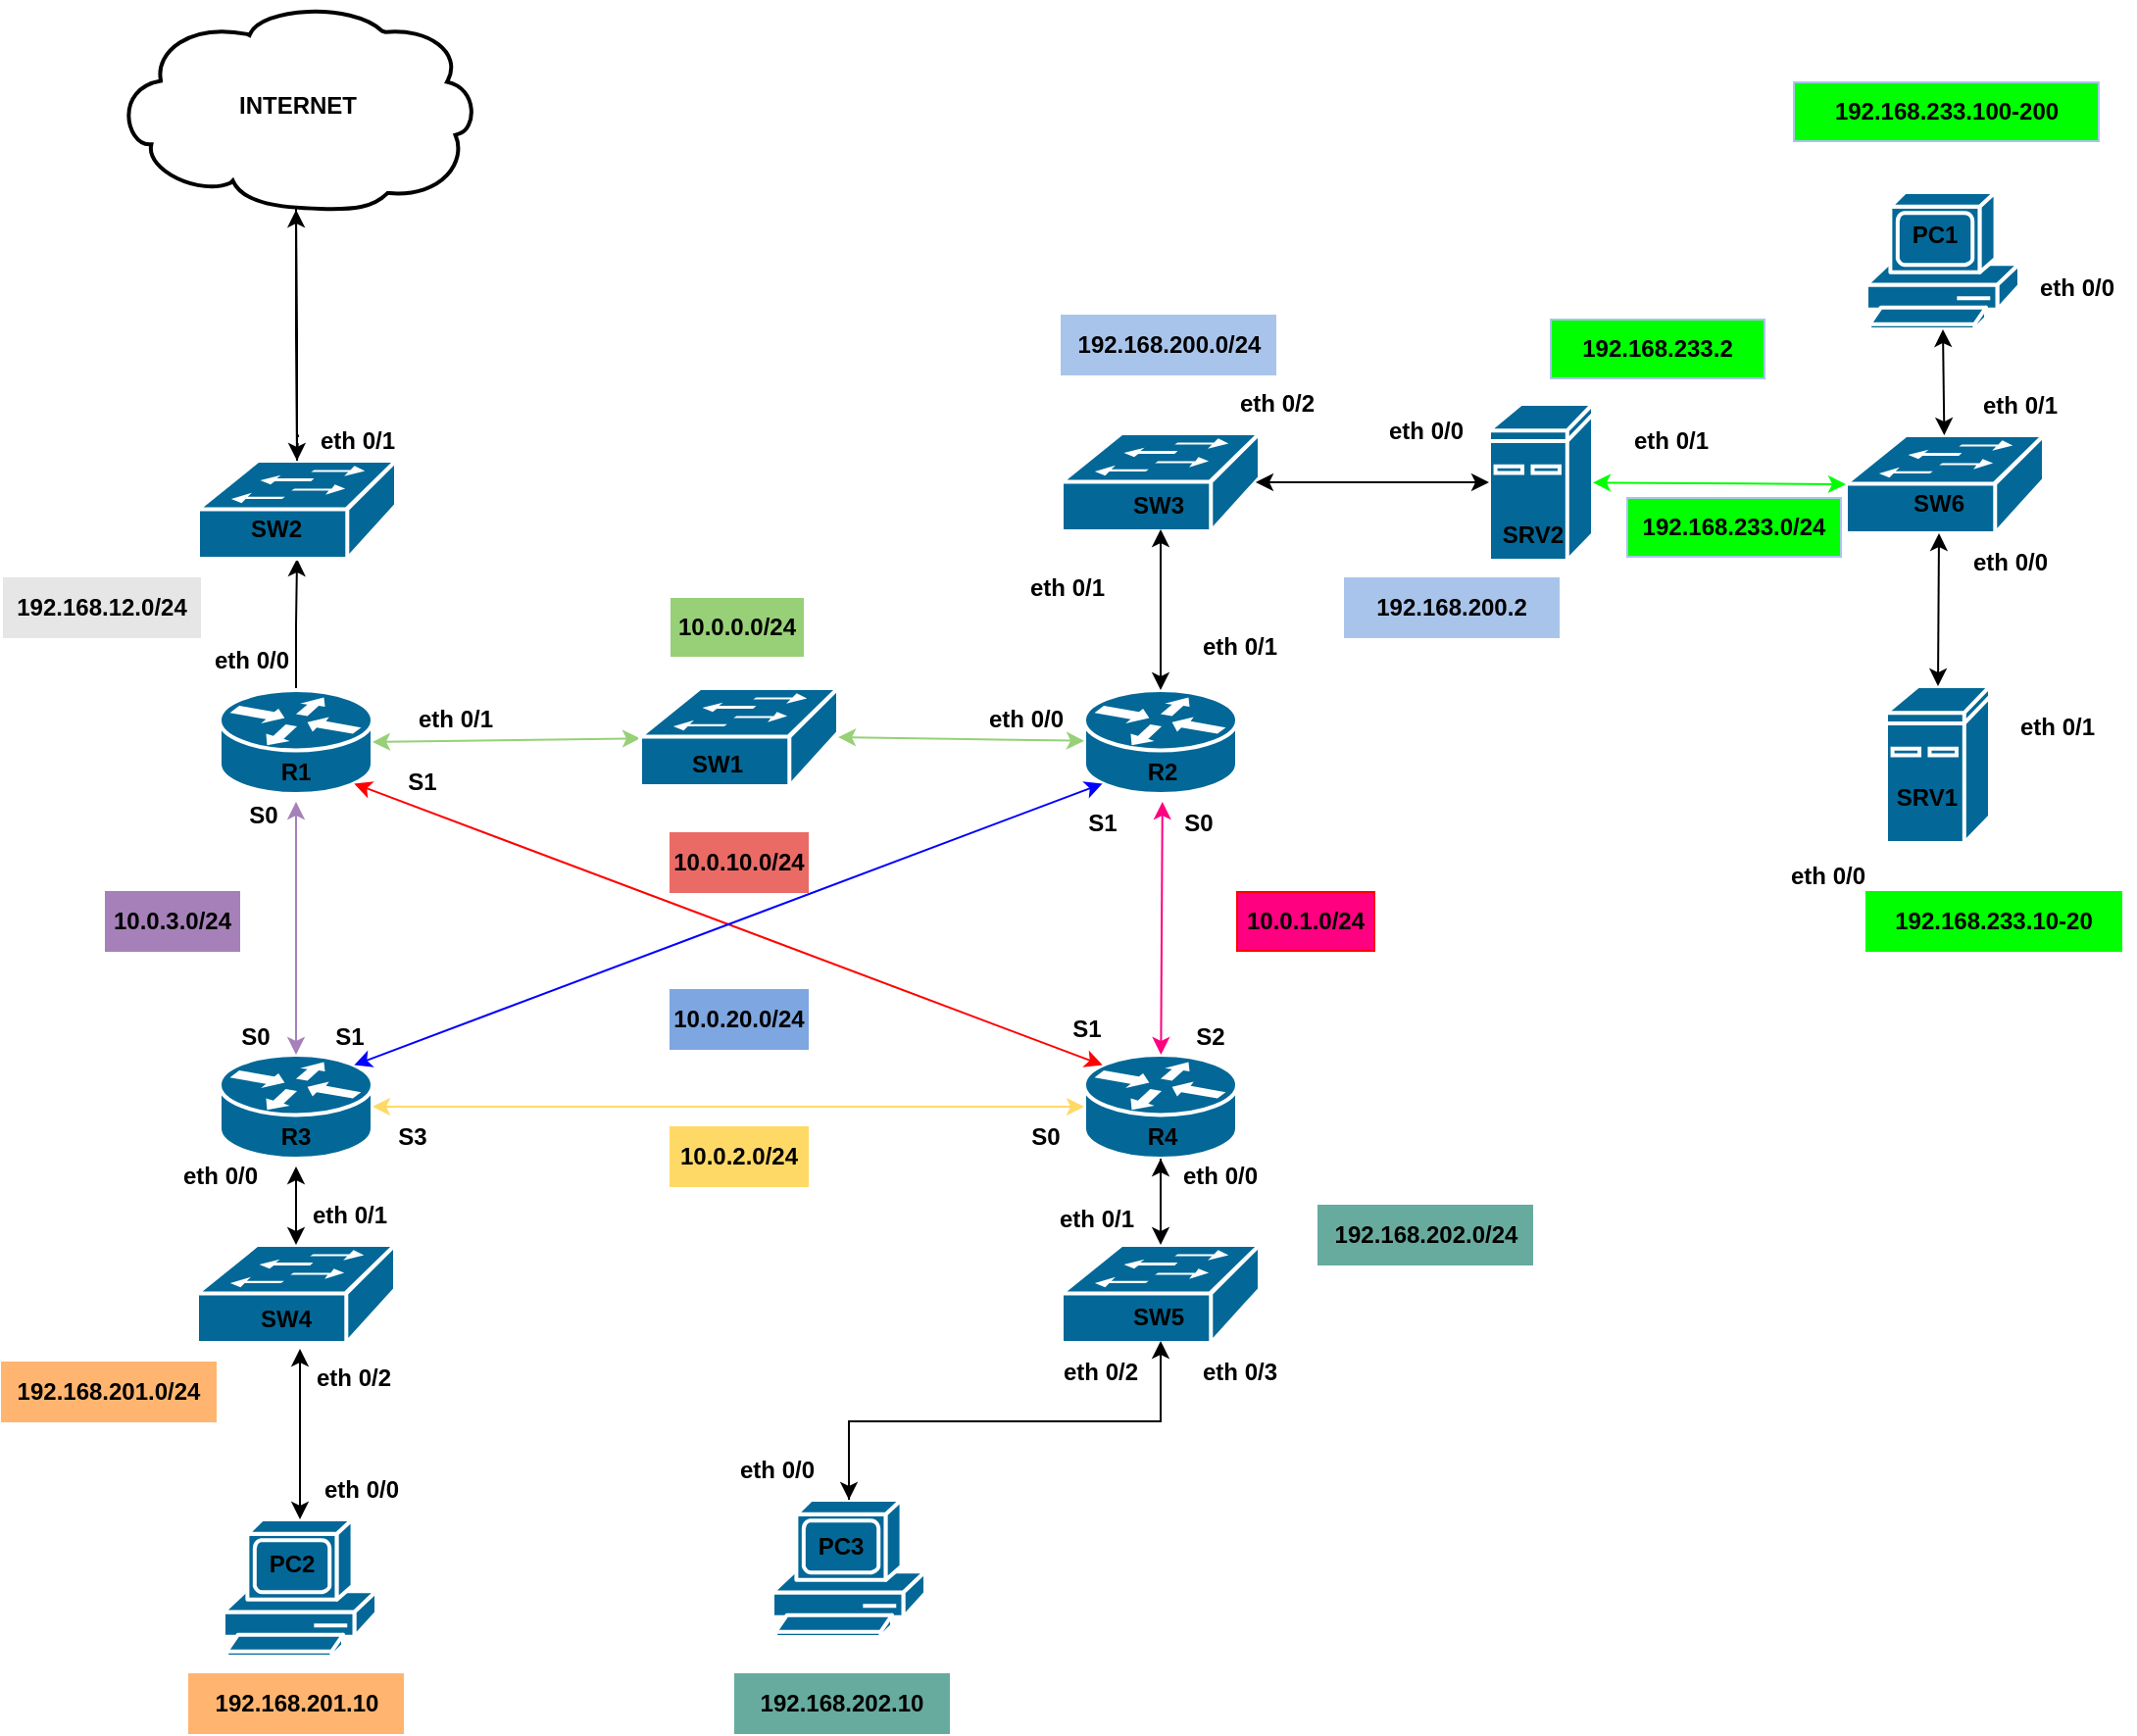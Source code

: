 <mxfile version="24.4.10" type="google">
  <diagram name="Pàgina-1" id="pjRbsnx7vfqyfe1DSXx8">
    <mxGraphModel grid="1" page="1" gridSize="10" guides="1" tooltips="1" connect="1" arrows="1" fold="1" pageScale="1" pageWidth="827" pageHeight="1169" math="0" shadow="0">
      <root>
        <mxCell id="0" />
        <mxCell id="1" parent="0" />
        <mxCell id="-u5mHEZekwDXPRUfv8Dd-3" value="" style="shape=mxgraph.cisco.computers_and_peripherals.pc;sketch=0;html=1;pointerEvents=1;dashed=0;fillColor=#036897;strokeColor=#ffffff;strokeWidth=2;verticalLabelPosition=bottom;verticalAlign=top;align=center;outlineConnect=0;" vertex="1" parent="1">
          <mxGeometry x="442" y="600" width="78" height="70" as="geometry" />
        </mxCell>
        <mxCell id="-u5mHEZekwDXPRUfv8Dd-46" style="edgeStyle=orthogonalEdgeStyle;rounded=0;orthogonalLoop=1;jettySize=auto;html=1;exitX=0.5;exitY=0.99;exitDx=0;exitDy=0;exitPerimeter=0;" edge="1" parent="1" source="-u5mHEZekwDXPRUfv8Dd-5" target="-u5mHEZekwDXPRUfv8Dd-10">
          <mxGeometry relative="1" as="geometry" />
        </mxCell>
        <mxCell id="-u5mHEZekwDXPRUfv8Dd-5" value="" style="shape=mxgraph.cisco.storage.cloud;sketch=0;html=1;pointerEvents=1;dashed=0;fillColor=#FFFFFF;strokeColor=#000000;strokeWidth=2;verticalLabelPosition=bottom;verticalAlign=top;align=center;outlineConnect=0;" vertex="1" parent="1">
          <mxGeometry x="106" y="-164" width="186" height="106" as="geometry" />
        </mxCell>
        <mxCell id="-u5mHEZekwDXPRUfv8Dd-6" value="" style="shape=mxgraph.cisco.routers.router;sketch=0;html=1;pointerEvents=1;dashed=0;fillColor=#036897;strokeColor=#ffffff;strokeWidth=2;verticalLabelPosition=bottom;verticalAlign=top;align=center;outlineConnect=0;" vertex="1" parent="1">
          <mxGeometry x="601" y="373" width="78" height="53" as="geometry" />
        </mxCell>
        <mxCell id="-u5mHEZekwDXPRUfv8Dd-12" style="edgeStyle=orthogonalEdgeStyle;rounded=0;orthogonalLoop=1;jettySize=auto;html=1;exitX=0.5;exitY=0;exitDx=0;exitDy=0;exitPerimeter=0;" edge="1" parent="1" source="-u5mHEZekwDXPRUfv8Dd-7" target="-u5mHEZekwDXPRUfv8Dd-10">
          <mxGeometry relative="1" as="geometry" />
        </mxCell>
        <mxCell id="-u5mHEZekwDXPRUfv8Dd-7" value="" style="shape=mxgraph.cisco.routers.router;sketch=0;html=1;pointerEvents=1;dashed=0;fillColor=#036897;strokeColor=#ffffff;strokeWidth=2;verticalLabelPosition=bottom;verticalAlign=top;align=center;outlineConnect=0;" vertex="1" parent="1">
          <mxGeometry x="160" y="187" width="78" height="53" as="geometry" />
        </mxCell>
        <mxCell id="-u5mHEZekwDXPRUfv8Dd-8" value="" style="shape=mxgraph.cisco.routers.router;sketch=0;html=1;pointerEvents=1;dashed=0;fillColor=#036897;strokeColor=#ffffff;strokeWidth=2;verticalLabelPosition=bottom;verticalAlign=top;align=center;outlineConnect=0;" vertex="1" parent="1">
          <mxGeometry x="160" y="373" width="78" height="53" as="geometry" />
        </mxCell>
        <mxCell id="-u5mHEZekwDXPRUfv8Dd-9" value="" style="shape=mxgraph.cisco.routers.router;sketch=0;html=1;pointerEvents=1;dashed=0;fillColor=#036897;strokeColor=#ffffff;strokeWidth=2;verticalLabelPosition=bottom;verticalAlign=top;align=center;outlineConnect=0;" vertex="1" parent="1">
          <mxGeometry x="601" y="187" width="78" height="53" as="geometry" />
        </mxCell>
        <mxCell id="-u5mHEZekwDXPRUfv8Dd-44" style="edgeStyle=orthogonalEdgeStyle;rounded=0;orthogonalLoop=1;jettySize=auto;html=1;exitX=0.5;exitY=0;exitDx=0;exitDy=0;exitPerimeter=0;" edge="1" parent="1" source="-u5mHEZekwDXPRUfv8Dd-10" target="-u5mHEZekwDXPRUfv8Dd-5">
          <mxGeometry relative="1" as="geometry" />
        </mxCell>
        <mxCell id="-u5mHEZekwDXPRUfv8Dd-10" value="" style="shape=mxgraph.cisco.switches.workgroup_switch;sketch=0;html=1;pointerEvents=1;dashed=0;fillColor=#036897;strokeColor=#ffffff;strokeWidth=2;verticalLabelPosition=bottom;verticalAlign=top;align=center;outlineConnect=0;" vertex="1" parent="1">
          <mxGeometry x="149" y="70" width="101" height="50" as="geometry" />
        </mxCell>
        <mxCell id="-u5mHEZekwDXPRUfv8Dd-19" value="" style="endArrow=classic;startArrow=classic;html=1;rounded=0;exitX=0.88;exitY=0.9;exitDx=0;exitDy=0;exitPerimeter=0;entryX=0.12;entryY=0.1;entryDx=0;entryDy=0;entryPerimeter=0;strokeColor=#FF0000;" edge="1" parent="1" source="-u5mHEZekwDXPRUfv8Dd-7" target="-u5mHEZekwDXPRUfv8Dd-6">
          <mxGeometry width="50" height="50" relative="1" as="geometry">
            <mxPoint x="390" y="-70" as="sourcePoint" />
            <mxPoint x="440" y="-120" as="targetPoint" />
            <Array as="points" />
          </mxGeometry>
        </mxCell>
        <mxCell id="-u5mHEZekwDXPRUfv8Dd-20" value="" style="endArrow=classic;startArrow=classic;html=1;rounded=0;exitX=0.12;exitY=0.9;exitDx=0;exitDy=0;exitPerimeter=0;entryX=0.88;entryY=0.1;entryDx=0;entryDy=0;entryPerimeter=0;strokeColor=#0000FF;fillColor=#0000FF;" edge="1" parent="1" source="-u5mHEZekwDXPRUfv8Dd-9" target="-u5mHEZekwDXPRUfv8Dd-8">
          <mxGeometry width="50" height="50" relative="1" as="geometry">
            <mxPoint x="266" y="245" as="sourcePoint" />
            <mxPoint x="570" y="383" as="targetPoint" />
            <Array as="points" />
          </mxGeometry>
        </mxCell>
        <mxCell id="-u5mHEZekwDXPRUfv8Dd-39" value="&lt;b style=&quot;&quot;&gt;INTERNET&lt;/b&gt;" style="text;html=1;align=center;verticalAlign=middle;whiteSpace=wrap;rounded=0;strokeColor=none;fillColor=none;" vertex="1" parent="1">
          <mxGeometry x="170" y="-126" width="60" height="30" as="geometry" />
        </mxCell>
        <mxCell id="-u5mHEZekwDXPRUfv8Dd-41" value="" style="endArrow=none;dashed=1;html=1;rounded=0;entryX=0.5;entryY=0.99;entryDx=0;entryDy=0;entryPerimeter=0;exitX=0.5;exitY=0;exitDx=0;exitDy=0;exitPerimeter=0;" edge="1" parent="1" source="-u5mHEZekwDXPRUfv8Dd-10">
          <mxGeometry width="50" height="50" relative="1" as="geometry">
            <mxPoint x="200" y="60" as="sourcePoint" />
            <mxPoint x="200" y="56.7" as="targetPoint" />
          </mxGeometry>
        </mxCell>
        <mxCell id="-u5mHEZekwDXPRUfv8Dd-43" value="R1" style="text;html=1;align=center;verticalAlign=middle;whiteSpace=wrap;rounded=0;fontStyle=1" vertex="1" parent="1">
          <mxGeometry x="169" y="214" width="60" height="30" as="geometry" />
        </mxCell>
        <mxCell id="-u5mHEZekwDXPRUfv8Dd-47" value="SW2" style="text;html=1;align=center;verticalAlign=middle;whiteSpace=wrap;rounded=0;fontStyle=1" vertex="1" parent="1">
          <mxGeometry x="159" y="90" width="60" height="30" as="geometry" />
        </mxCell>
        <mxCell id="-u5mHEZekwDXPRUfv8Dd-52" style="edgeStyle=orthogonalEdgeStyle;rounded=0;orthogonalLoop=1;jettySize=auto;html=1;exitX=0.5;exitY=0;exitDx=0;exitDy=0;exitPerimeter=0;" edge="1" parent="1" source="-u5mHEZekwDXPRUfv8Dd-50" target="-u5mHEZekwDXPRUfv8Dd-6">
          <mxGeometry relative="1" as="geometry" />
        </mxCell>
        <mxCell id="-u5mHEZekwDXPRUfv8Dd-55" style="edgeStyle=orthogonalEdgeStyle;rounded=0;orthogonalLoop=1;jettySize=auto;html=1;exitX=0.5;exitY=0.98;exitDx=0;exitDy=0;exitPerimeter=0;" edge="1" parent="1" source="-u5mHEZekwDXPRUfv8Dd-50" target="-u5mHEZekwDXPRUfv8Dd-3">
          <mxGeometry relative="1" as="geometry" />
        </mxCell>
        <mxCell id="-u5mHEZekwDXPRUfv8Dd-50" value="" style="shape=mxgraph.cisco.switches.workgroup_switch;sketch=0;html=1;pointerEvents=1;dashed=0;fillColor=#036897;strokeColor=#ffffff;strokeWidth=2;verticalLabelPosition=bottom;verticalAlign=top;align=center;outlineConnect=0;" vertex="1" parent="1">
          <mxGeometry x="589.5" y="470" width="101" height="50" as="geometry" />
        </mxCell>
        <mxCell id="-u5mHEZekwDXPRUfv8Dd-51" style="edgeStyle=orthogonalEdgeStyle;rounded=0;orthogonalLoop=1;jettySize=auto;html=1;exitX=0.5;exitY=1;exitDx=0;exitDy=0;exitPerimeter=0;entryX=0.5;entryY=0;entryDx=0;entryDy=0;entryPerimeter=0;" edge="1" parent="1" source="-u5mHEZekwDXPRUfv8Dd-6" target="-u5mHEZekwDXPRUfv8Dd-50">
          <mxGeometry relative="1" as="geometry" />
        </mxCell>
        <mxCell id="-u5mHEZekwDXPRUfv8Dd-53" style="edgeStyle=orthogonalEdgeStyle;rounded=0;orthogonalLoop=1;jettySize=auto;html=1;exitX=0.5;exitY=0;exitDx=0;exitDy=0;exitPerimeter=0;entryX=0.5;entryY=0.98;entryDx=0;entryDy=0;entryPerimeter=0;" edge="1" parent="1" source="-u5mHEZekwDXPRUfv8Dd-3" target="-u5mHEZekwDXPRUfv8Dd-50">
          <mxGeometry relative="1" as="geometry" />
        </mxCell>
        <mxCell id="-u5mHEZekwDXPRUfv8Dd-57" value="SW5" style="text;html=1;align=center;verticalAlign=middle;whiteSpace=wrap;rounded=0;fontStyle=1" vertex="1" parent="1">
          <mxGeometry x="609" y="492" width="60" height="30" as="geometry" />
        </mxCell>
        <mxCell id="-u5mHEZekwDXPRUfv8Dd-58" value="R3" style="text;html=1;align=center;verticalAlign=middle;whiteSpace=wrap;rounded=0;fontStyle=1" vertex="1" parent="1">
          <mxGeometry x="169" y="400" width="60" height="30" as="geometry" />
        </mxCell>
        <mxCell id="-u5mHEZekwDXPRUfv8Dd-59" value="R4" style="text;html=1;align=center;verticalAlign=middle;whiteSpace=wrap;rounded=0;fontStyle=1" vertex="1" parent="1">
          <mxGeometry x="611" y="400" width="60" height="30" as="geometry" />
        </mxCell>
        <mxCell id="-u5mHEZekwDXPRUfv8Dd-60" value="R2" style="text;html=1;align=center;verticalAlign=middle;whiteSpace=wrap;rounded=0;fontStyle=1" vertex="1" parent="1">
          <mxGeometry x="611" y="214" width="60" height="30" as="geometry" />
        </mxCell>
        <mxCell id="-u5mHEZekwDXPRUfv8Dd-72" value="&lt;b&gt;eth 0/1&lt;/b&gt;" style="text;html=1;align=center;verticalAlign=middle;resizable=0;points=[];autosize=1;strokeColor=none;fillColor=none;" vertex="1" parent="1">
          <mxGeometry x="200" y="45" width="60" height="30" as="geometry" />
        </mxCell>
        <mxCell id="-u5mHEZekwDXPRUfv8Dd-76" value="&lt;b&gt;eth 0/0&lt;/b&gt;" style="text;html=1;align=center;verticalAlign=middle;resizable=0;points=[];autosize=1;strokeColor=none;fillColor=none;" vertex="1" parent="1">
          <mxGeometry x="541" y="187" width="60" height="30" as="geometry" />
        </mxCell>
        <mxCell id="-u5mHEZekwDXPRUfv8Dd-77" value="&lt;b&gt;eth 0/1&lt;/b&gt;" style="text;html=1;align=center;verticalAlign=middle;resizable=0;points=[];autosize=1;strokeColor=none;fillColor=none;shadow=1;" vertex="1" parent="1">
          <mxGeometry x="250" y="187" width="60" height="30" as="geometry" />
        </mxCell>
        <mxCell id="-u5mHEZekwDXPRUfv8Dd-78" value="&lt;b&gt;eth 0/0&lt;/b&gt;" style="text;html=1;align=center;verticalAlign=middle;resizable=0;points=[];autosize=1;strokeColor=none;fillColor=none;" vertex="1" parent="1">
          <mxGeometry x="640" y="420" width="60" height="30" as="geometry" />
        </mxCell>
        <mxCell id="-u5mHEZekwDXPRUfv8Dd-79" value="&lt;b&gt;S1&lt;/b&gt;" style="text;html=1;align=center;verticalAlign=middle;resizable=0;points=[];autosize=1;strokeColor=none;fillColor=none;" vertex="1" parent="1">
          <mxGeometry x="589.5" y="240" width="40" height="30" as="geometry" />
        </mxCell>
        <mxCell id="-u5mHEZekwDXPRUfv8Dd-80" value="&lt;b&gt;S0&lt;/b&gt;" style="text;html=1;align=center;verticalAlign=middle;resizable=0;points=[];autosize=1;strokeColor=none;fillColor=none;" vertex="1" parent="1">
          <mxGeometry x="639" y="240" width="40" height="30" as="geometry" />
        </mxCell>
        <mxCell id="-u5mHEZekwDXPRUfv8Dd-81" value="&lt;b&gt;S0&lt;/b&gt;" style="text;html=1;align=center;verticalAlign=middle;resizable=0;points=[];autosize=1;strokeColor=none;fillColor=none;" vertex="1" parent="1">
          <mxGeometry x="561" y="400" width="40" height="30" as="geometry" />
        </mxCell>
        <mxCell id="-u5mHEZekwDXPRUfv8Dd-82" value="&lt;b&gt;S1&lt;/b&gt;" style="text;html=1;align=center;verticalAlign=middle;resizable=0;points=[];autosize=1;strokeColor=none;fillColor=none;" vertex="1" parent="1">
          <mxGeometry x="582" y="345" width="40" height="30" as="geometry" />
        </mxCell>
        <mxCell id="-u5mHEZekwDXPRUfv8Dd-83" value="&lt;b&gt;S2&lt;/b&gt;" style="text;html=1;align=center;verticalAlign=middle;resizable=0;points=[];autosize=1;strokeColor=none;fillColor=none;" vertex="1" parent="1">
          <mxGeometry x="644.5" y="349" width="40" height="30" as="geometry" />
        </mxCell>
        <mxCell id="-u5mHEZekwDXPRUfv8Dd-84" value="&lt;b&gt;S3&lt;/b&gt;" style="text;html=1;align=center;verticalAlign=middle;resizable=0;points=[];autosize=1;strokeColor=none;fillColor=none;" vertex="1" parent="1">
          <mxGeometry x="238" y="400" width="40" height="30" as="geometry" />
        </mxCell>
        <mxCell id="-u5mHEZekwDXPRUfv8Dd-85" value="&lt;b&gt;S1&lt;/b&gt;" style="text;html=1;align=center;verticalAlign=middle;resizable=0;points=[];autosize=1;strokeColor=none;fillColor=none;" vertex="1" parent="1">
          <mxGeometry x="206" y="349" width="40" height="30" as="geometry" />
        </mxCell>
        <mxCell id="-u5mHEZekwDXPRUfv8Dd-86" value="&lt;b&gt;S0&lt;/b&gt;" style="text;html=1;align=center;verticalAlign=middle;resizable=0;points=[];autosize=1;strokeColor=none;fillColor=none;rotation=0;" vertex="1" parent="1">
          <mxGeometry x="158" y="349" width="40" height="30" as="geometry" />
        </mxCell>
        <mxCell id="-u5mHEZekwDXPRUfv8Dd-94" value="&lt;div&gt;&lt;b style=&quot;background-color: initial;&quot;&gt;10.0.0.0/24&lt;/b&gt;&lt;br&gt;&lt;/div&gt;" style="text;html=1;align=center;verticalAlign=middle;whiteSpace=wrap;rounded=0;fillColor=#97D077;" vertex="1" parent="1">
          <mxGeometry x="390" y="140" width="68" height="30" as="geometry" />
        </mxCell>
        <mxCell id="-u5mHEZekwDXPRUfv8Dd-95" value="" style="endArrow=classic;startArrow=classic;html=1;rounded=0;exitX=1;exitY=0.5;exitDx=0;exitDy=0;exitPerimeter=0;fillColor=#97D077;strokeColor=#97D077;" edge="1" parent="1" source="PeFfJwqRGvV-D1mvwkwx-1" target="-u5mHEZekwDXPRUfv8Dd-9">
          <mxGeometry width="50" height="50" relative="1" as="geometry">
            <mxPoint x="350" y="220" as="sourcePoint" />
            <mxPoint x="400" y="170" as="targetPoint" />
          </mxGeometry>
        </mxCell>
        <mxCell id="-u5mHEZekwDXPRUfv8Dd-96" value="" style="endArrow=classic;startArrow=classic;html=1;rounded=0;fillColor=#FFD966;strokeColor=#FFD966;exitX=1;exitY=0.5;exitDx=0;exitDy=0;exitPerimeter=0;entryX=0;entryY=0.5;entryDx=0;entryDy=0;entryPerimeter=0;" edge="1" parent="1">
          <mxGeometry width="50" height="50" relative="1" as="geometry">
            <mxPoint x="238.0" y="399.5" as="sourcePoint" />
            <mxPoint x="601" y="399.5" as="targetPoint" />
          </mxGeometry>
        </mxCell>
        <mxCell id="-u5mHEZekwDXPRUfv8Dd-97" value="&lt;div&gt;&lt;b style=&quot;background-color: initial;&quot;&gt;10.0.2.0/24&lt;/b&gt;&lt;br&gt;&lt;/div&gt;" style="text;html=1;align=center;verticalAlign=middle;whiteSpace=wrap;rounded=0;fillColor=#FFD966;strokeColor=#FFD966;" vertex="1" parent="1">
          <mxGeometry x="390" y="410" width="70" height="30" as="geometry" />
        </mxCell>
        <mxCell id="-u5mHEZekwDXPRUfv8Dd-99" value="&lt;div&gt;&lt;b style=&quot;background-color: initial;&quot;&gt;10.0.10.0/24&lt;/b&gt;&lt;br&gt;&lt;/div&gt;" style="text;html=1;align=center;verticalAlign=middle;whiteSpace=wrap;rounded=0;fillColor=#EA6B66;strokeColor=#EA6B66;" vertex="1" parent="1">
          <mxGeometry x="390" y="260" width="70" height="30" as="geometry" />
        </mxCell>
        <mxCell id="-u5mHEZekwDXPRUfv8Dd-100" value="&lt;div&gt;&lt;b style=&quot;background-color: initial;&quot;&gt;10.0.20.0/24&lt;/b&gt;&lt;br&gt;&lt;/div&gt;" style="text;html=1;align=center;verticalAlign=middle;whiteSpace=wrap;rounded=0;fillColor=#7EA6E0;strokeColor=#7EA6E0;" vertex="1" parent="1">
          <mxGeometry x="390" y="340" width="70" height="30" as="geometry" />
        </mxCell>
        <mxCell id="-u5mHEZekwDXPRUfv8Dd-101" value="" style="endArrow=classic;startArrow=classic;html=1;rounded=0;fillColor=#6600CC;strokeColor=#FF0080;" edge="1" parent="1" source="-u5mHEZekwDXPRUfv8Dd-6" target="-u5mHEZekwDXPRUfv8Dd-60">
          <mxGeometry width="50" height="50" relative="1" as="geometry">
            <mxPoint x="650" y="340" as="sourcePoint" />
            <mxPoint x="700" y="290" as="targetPoint" />
          </mxGeometry>
        </mxCell>
        <mxCell id="-u5mHEZekwDXPRUfv8Dd-102" value="&lt;div&gt;&lt;b style=&quot;background-color: initial;&quot;&gt;1&lt;/b&gt;&lt;b style=&quot;background-color: initial;&quot;&gt;0.0.1.0/24&lt;/b&gt;&lt;/div&gt;" style="text;html=1;align=center;verticalAlign=middle;whiteSpace=wrap;rounded=0;fillColor=#FF0080;strokeColor=#FF0000;" vertex="1" parent="1">
          <mxGeometry x="679" y="290" width="70" height="30" as="geometry" />
        </mxCell>
        <mxCell id="-u5mHEZekwDXPRUfv8Dd-103" value="" style="endArrow=classic;startArrow=classic;html=1;rounded=0;entryX=0.5;entryY=1;entryDx=0;entryDy=0;strokeColor=#A680B8;exitX=0.5;exitY=0;exitDx=0;exitDy=0;exitPerimeter=0;" edge="1" parent="1" source="-u5mHEZekwDXPRUfv8Dd-8" target="-u5mHEZekwDXPRUfv8Dd-43">
          <mxGeometry width="50" height="50" relative="1" as="geometry">
            <mxPoint x="200" y="330" as="sourcePoint" />
            <mxPoint x="240" y="280" as="targetPoint" />
          </mxGeometry>
        </mxCell>
        <mxCell id="-u5mHEZekwDXPRUfv8Dd-104" value="&lt;div&gt;&lt;b style=&quot;background-color: initial;&quot;&gt;10.0.3.0/24&lt;/b&gt;&lt;br&gt;&lt;/div&gt;" style="text;html=1;align=center;verticalAlign=middle;whiteSpace=wrap;rounded=0;fillColor=#A680B8;strokeColor=#A680B8;" vertex="1" parent="1">
          <mxGeometry x="102" y="290" width="68" height="30" as="geometry" />
        </mxCell>
        <mxCell id="5EbNGNXifv__k93hllsP-1" value="" style="shape=mxgraph.cisco.switches.workgroup_switch;sketch=0;html=1;pointerEvents=1;dashed=0;fillColor=#036897;strokeColor=#ffffff;strokeWidth=2;verticalLabelPosition=bottom;verticalAlign=top;align=center;outlineConnect=0;" vertex="1" parent="1">
          <mxGeometry x="148.5" y="470" width="101" height="50" as="geometry" />
        </mxCell>
        <mxCell id="5EbNGNXifv__k93hllsP-2" value="SW4" style="text;html=1;align=center;verticalAlign=middle;whiteSpace=wrap;rounded=0;fontStyle=1" vertex="1" parent="1">
          <mxGeometry x="164" y="493" width="60" height="30" as="geometry" />
        </mxCell>
        <mxCell id="5EbNGNXifv__k93hllsP-3" value="" style="endArrow=classic;startArrow=classic;html=1;rounded=0;entryX=0.5;entryY=1;entryDx=0;entryDy=0;exitX=0.5;exitY=0;exitDx=0;exitDy=0;exitPerimeter=0;" edge="1" parent="1" source="5EbNGNXifv__k93hllsP-1" target="-u5mHEZekwDXPRUfv8Dd-58">
          <mxGeometry width="50" height="50" relative="1" as="geometry">
            <mxPoint x="110" y="500" as="sourcePoint" />
            <mxPoint x="160" y="450" as="targetPoint" />
          </mxGeometry>
        </mxCell>
        <mxCell id="5EbNGNXifv__k93hllsP-5" value="" style="shape=mxgraph.cisco.switches.workgroup_switch;sketch=0;html=1;pointerEvents=1;dashed=0;fillColor=#036897;strokeColor=#ffffff;strokeWidth=2;verticalLabelPosition=bottom;verticalAlign=top;align=center;outlineConnect=0;" vertex="1" parent="1">
          <mxGeometry x="589.5" y="56" width="101" height="50" as="geometry" />
        </mxCell>
        <mxCell id="5EbNGNXifv__k93hllsP-6" value="" style="endArrow=classic;startArrow=classic;html=1;rounded=0;entryX=0.5;entryY=0.98;entryDx=0;entryDy=0;entryPerimeter=0;exitX=0.5;exitY=0;exitDx=0;exitDy=0;exitPerimeter=0;" edge="1" parent="1" source="-u5mHEZekwDXPRUfv8Dd-9" target="5EbNGNXifv__k93hllsP-5">
          <mxGeometry width="50" height="50" relative="1" as="geometry">
            <mxPoint x="730" y="160" as="sourcePoint" />
            <mxPoint x="780" y="110" as="targetPoint" />
          </mxGeometry>
        </mxCell>
        <mxCell id="5EbNGNXifv__k93hllsP-7" value="SW3" style="text;html=1;align=center;verticalAlign=middle;whiteSpace=wrap;rounded=0;fontStyle=1" vertex="1" parent="1">
          <mxGeometry x="609" y="78" width="60" height="30" as="geometry" />
        </mxCell>
        <mxCell id="5EbNGNXifv__k93hllsP-11" value="&lt;b&gt;S0&lt;/b&gt;" style="text;html=1;align=center;verticalAlign=middle;resizable=0;points=[];autosize=1;strokeColor=none;fillColor=none;rotation=0;" vertex="1" parent="1">
          <mxGeometry x="162" y="236" width="40" height="30" as="geometry" />
        </mxCell>
        <mxCell id="5EbNGNXifv__k93hllsP-12" value="&lt;b&gt;S1&lt;/b&gt;" style="text;html=1;align=center;verticalAlign=middle;resizable=0;points=[];autosize=1;strokeColor=none;fillColor=none;rotation=0;" vertex="1" parent="1">
          <mxGeometry x="243" y="219" width="40" height="30" as="geometry" />
        </mxCell>
        <mxCell id="m636sDKBJVv4do2-su0r-1" value="&lt;div&gt;&lt;b style=&quot;background-color: initial;&quot;&gt;1&lt;/b&gt;&lt;b style=&quot;background-color: initial;&quot;&gt;92.168.202.0/24&lt;/b&gt;&lt;/div&gt;" style="text;html=1;align=center;verticalAlign=middle;whiteSpace=wrap;rounded=0;fillColor=#67AB9F;strokeColor=#67AB9F;" vertex="1" parent="1">
          <mxGeometry x="720.5" y="450" width="109" height="30" as="geometry" />
        </mxCell>
        <mxCell id="m636sDKBJVv4do2-su0r-2" value="" style="shape=mxgraph.cisco.computers_and_peripherals.pc;sketch=0;html=1;pointerEvents=1;dashed=0;fillColor=#036897;strokeColor=#ffffff;strokeWidth=2;verticalLabelPosition=bottom;verticalAlign=top;align=center;outlineConnect=0;" vertex="1" parent="1">
          <mxGeometry x="1000" y="-67" width="78" height="70" as="geometry" />
        </mxCell>
        <mxCell id="m636sDKBJVv4do2-su0r-4" value="&lt;div&gt;&lt;b style=&quot;background-color: initial;&quot;&gt;1&lt;/b&gt;&lt;b style=&quot;background-color: initial;&quot;&gt;92.168.200&lt;/b&gt;&lt;b style=&quot;background-color: initial;&quot;&gt;.0/24&lt;/b&gt;&lt;/div&gt;" style="text;html=1;align=center;verticalAlign=middle;whiteSpace=wrap;rounded=0;fillColor=#A9C4EB;strokeColor=#A9C4EB;" vertex="1" parent="1">
          <mxGeometry x="589.5" y="-4" width="109" height="30" as="geometry" />
        </mxCell>
        <mxCell id="m636sDKBJVv4do2-su0r-5" value="&lt;div&gt;&lt;b style=&quot;background-color: initial;&quot;&gt;1&lt;/b&gt;&lt;b style=&quot;background-color: initial;&quot;&gt;92.168.201.0/24&lt;/b&gt;&lt;/div&gt;" style="text;html=1;align=center;verticalAlign=middle;whiteSpace=wrap;rounded=0;fillColor=#FFB570;strokeColor=#FFB570;" vertex="1" parent="1">
          <mxGeometry x="49" y="530" width="109" height="30" as="geometry" />
        </mxCell>
        <mxCell id="m636sDKBJVv4do2-su0r-6" value="" style="shape=mxgraph.cisco.computers_and_peripherals.pc;sketch=0;html=1;pointerEvents=1;dashed=0;fillColor=#036897;strokeColor=#ffffff;strokeWidth=2;verticalLabelPosition=bottom;verticalAlign=top;align=center;outlineConnect=0;direction=east;" vertex="1" parent="1">
          <mxGeometry x="162" y="610" width="78" height="70" as="geometry" />
        </mxCell>
        <mxCell id="m636sDKBJVv4do2-su0r-7" value="" style="endArrow=classic;startArrow=classic;html=1;rounded=0;entryX=0.5;entryY=1;entryDx=0;entryDy=0;exitX=0.5;exitY=0;exitDx=0;exitDy=0;exitPerimeter=0;" edge="1" parent="1" source="m636sDKBJVv4do2-su0r-6">
          <mxGeometry width="50" height="50" relative="1" as="geometry">
            <mxPoint x="201" y="570" as="sourcePoint" />
            <mxPoint x="201" y="523" as="targetPoint" />
          </mxGeometry>
        </mxCell>
        <mxCell id="m636sDKBJVv4do2-su0r-8" value="PC2" style="text;html=1;align=center;verticalAlign=middle;whiteSpace=wrap;rounded=0;fontStyle=1" vertex="1" parent="1">
          <mxGeometry x="167" y="618" width="60" height="30" as="geometry" />
        </mxCell>
        <mxCell id="m636sDKBJVv4do2-su0r-9" value="PC3" style="text;html=1;align=center;verticalAlign=middle;whiteSpace=wrap;rounded=0;fontStyle=1" vertex="1" parent="1">
          <mxGeometry x="447" y="609" width="60" height="30" as="geometry" />
        </mxCell>
        <mxCell id="m636sDKBJVv4do2-su0r-10" value="PC1" style="text;html=1;align=center;verticalAlign=middle;whiteSpace=wrap;rounded=0;fontStyle=1" vertex="1" parent="1">
          <mxGeometry x="1004.5" y="-60" width="60" height="30" as="geometry" />
        </mxCell>
        <mxCell id="m636sDKBJVv4do2-su0r-11" value="&lt;b&gt;eth 0/0&lt;/b&gt;" style="text;html=1;align=center;verticalAlign=middle;resizable=0;points=[];autosize=1;strokeColor=none;fillColor=none;" vertex="1" parent="1">
          <mxGeometry x="130" y="420" width="60" height="30" as="geometry" />
        </mxCell>
        <mxCell id="m636sDKBJVv4do2-su0r-12" value="&lt;b&gt;eth 0/1&lt;/b&gt;" style="text;html=1;align=center;verticalAlign=middle;resizable=0;points=[];autosize=1;strokeColor=none;fillColor=none;" vertex="1" parent="1">
          <mxGeometry x="196" y="440" width="60" height="30" as="geometry" />
        </mxCell>
        <mxCell id="m636sDKBJVv4do2-su0r-13" value="&lt;b&gt;eth 0/1&lt;/b&gt;" style="text;html=1;align=center;verticalAlign=middle;resizable=0;points=[];autosize=1;strokeColor=none;fillColor=none;" vertex="1" parent="1">
          <mxGeometry x="577" y="442" width="60" height="30" as="geometry" />
        </mxCell>
        <mxCell id="m636sDKBJVv4do2-su0r-14" value="&lt;b&gt;eth 0/0&lt;/b&gt;" style="text;html=1;align=center;verticalAlign=middle;resizable=0;points=[];autosize=1;strokeColor=none;fillColor=none;" vertex="1" parent="1">
          <mxGeometry x="146" y="157" width="60" height="30" as="geometry" />
        </mxCell>
        <mxCell id="m636sDKBJVv4do2-su0r-15" value="&lt;b&gt;eth 0/2&lt;/b&gt;" style="text;html=1;align=center;verticalAlign=middle;resizable=0;points=[];autosize=1;strokeColor=none;fillColor=none;" vertex="1" parent="1">
          <mxGeometry x="198" y="523" width="60" height="30" as="geometry" />
        </mxCell>
        <mxCell id="m636sDKBJVv4do2-su0r-16" value="&lt;b&gt;eth 0/0&lt;/b&gt;" style="text;html=1;align=center;verticalAlign=middle;resizable=0;points=[];autosize=1;strokeColor=none;fillColor=none;" vertex="1" parent="1">
          <mxGeometry x="202" y="580" width="60" height="30" as="geometry" />
        </mxCell>
        <mxCell id="m636sDKBJVv4do2-su0r-17" value="&lt;b&gt;eth 0/0&lt;/b&gt;" style="text;html=1;align=center;verticalAlign=middle;resizable=0;points=[];autosize=1;strokeColor=none;fillColor=none;" vertex="1" parent="1">
          <mxGeometry x="414" y="570" width="60" height="30" as="geometry" />
        </mxCell>
        <mxCell id="m636sDKBJVv4do2-su0r-19" value="&lt;b&gt;eth 0/2&lt;/b&gt;" style="text;html=1;align=center;verticalAlign=middle;resizable=0;points=[];autosize=1;strokeColor=none;fillColor=none;" vertex="1" parent="1">
          <mxGeometry x="579" y="520" width="60" height="30" as="geometry" />
        </mxCell>
        <mxCell id="m636sDKBJVv4do2-su0r-20" value="&lt;b&gt;eth 0/3&lt;/b&gt;" style="text;html=1;align=center;verticalAlign=middle;resizable=0;points=[];autosize=1;strokeColor=none;fillColor=none;" vertex="1" parent="1">
          <mxGeometry x="650" y="520" width="60" height="30" as="geometry" />
        </mxCell>
        <mxCell id="Nl4F5_LgZ_jKhLIwznht-1" value="&lt;div&gt;&lt;b style=&quot;background-color: initial;&quot;&gt;1&lt;/b&gt;&lt;b style=&quot;background-color: initial;&quot;&gt;92.168.202.10&lt;/b&gt;&lt;/div&gt;" style="text;html=1;align=center;verticalAlign=middle;whiteSpace=wrap;rounded=0;fillColor=#67AB9F;strokeColor=#67AB9F;" vertex="1" parent="1">
          <mxGeometry x="423" y="689" width="109" height="30" as="geometry" />
        </mxCell>
        <mxCell id="Nl4F5_LgZ_jKhLIwznht-3" value="&lt;div&gt;&lt;b style=&quot;background-color: initial;&quot;&gt;1&lt;/b&gt;&lt;b style=&quot;background-color: initial;&quot;&gt;92.168.201.10&lt;/b&gt;&lt;/div&gt;" style="text;html=1;align=center;verticalAlign=middle;whiteSpace=wrap;rounded=0;fillColor=#FFB570;strokeColor=#FFB570;" vertex="1" parent="1">
          <mxGeometry x="144.5" y="689" width="109" height="30" as="geometry" />
        </mxCell>
        <mxCell id="Nl4F5_LgZ_jKhLIwznht-4" value="&lt;div&gt;&lt;b style=&quot;background-color: initial;&quot;&gt;1&lt;/b&gt;&lt;b style=&quot;background-color: initial;&quot;&gt;92.168.233.100-200&lt;/b&gt;&lt;/div&gt;" style="text;html=1;align=center;verticalAlign=middle;whiteSpace=wrap;rounded=0;fillColor=#00FF00;strokeColor=#A9C4EB;" vertex="1" parent="1">
          <mxGeometry x="963" y="-123" width="155.5" height="30" as="geometry" />
        </mxCell>
        <mxCell id="Nl4F5_LgZ_jKhLIwznht-8" value="&lt;b&gt;eth 0/1&lt;/b&gt;" style="text;html=1;align=center;verticalAlign=middle;resizable=0;points=[];autosize=1;strokeColor=none;fillColor=none;" vertex="1" parent="1">
          <mxGeometry x="650" y="150" width="60" height="30" as="geometry" />
        </mxCell>
        <mxCell id="Nl4F5_LgZ_jKhLIwznht-9" value="&lt;b&gt;eth 0/1&lt;/b&gt;" style="text;html=1;align=center;verticalAlign=middle;resizable=0;points=[];autosize=1;strokeColor=none;fillColor=none;" vertex="1" parent="1">
          <mxGeometry x="562" y="120" width="60" height="30" as="geometry" />
        </mxCell>
        <mxCell id="Nl4F5_LgZ_jKhLIwznht-11" value="&lt;b&gt;eth 0/2&lt;/b&gt;" style="text;html=1;align=center;verticalAlign=middle;resizable=0;points=[];autosize=1;strokeColor=none;fillColor=none;" vertex="1" parent="1">
          <mxGeometry x="669" y="26" width="60" height="30" as="geometry" />
        </mxCell>
        <mxCell id="Nl4F5_LgZ_jKhLIwznht-13" value="&lt;div&gt;&lt;b style=&quot;background-color: initial;&quot;&gt;192.168.12.0/24&lt;/b&gt;&lt;br&gt;&lt;/div&gt;" style="text;html=1;align=center;verticalAlign=middle;whiteSpace=wrap;rounded=0;fillColor=#E6E6E6;strokeColor=#E6E6E6;" vertex="1" parent="1">
          <mxGeometry x="50" y="130" width="100" height="30" as="geometry" />
        </mxCell>
        <mxCell id="PeFfJwqRGvV-D1mvwkwx-2" value="" style="endArrow=classic;startArrow=classic;html=1;rounded=0;exitX=1;exitY=0.5;exitDx=0;exitDy=0;exitPerimeter=0;fillColor=#97D077;strokeColor=#97D077;" edge="1" parent="1" source="-u5mHEZekwDXPRUfv8Dd-7" target="PeFfJwqRGvV-D1mvwkwx-1">
          <mxGeometry width="50" height="50" relative="1" as="geometry">
            <mxPoint x="238" y="214" as="sourcePoint" />
            <mxPoint x="601" y="214" as="targetPoint" />
          </mxGeometry>
        </mxCell>
        <mxCell id="PeFfJwqRGvV-D1mvwkwx-1" value="" style="shape=mxgraph.cisco.switches.workgroup_switch;sketch=0;html=1;pointerEvents=1;dashed=0;fillColor=#036897;strokeColor=#ffffff;strokeWidth=2;verticalLabelPosition=bottom;verticalAlign=top;align=center;outlineConnect=0;" vertex="1" parent="1">
          <mxGeometry x="374.5" y="186" width="101" height="50" as="geometry" />
        </mxCell>
        <mxCell id="xlqNhbXtj2mc3MYm4nZR-1" value="SW1" style="text;html=1;align=center;verticalAlign=middle;whiteSpace=wrap;rounded=0;fontStyle=1" vertex="1" parent="1">
          <mxGeometry x="384" y="210" width="60" height="30" as="geometry" />
        </mxCell>
        <mxCell id="d58aKdwyTTEzHTeImVWF-1" value="" style="shape=mxgraph.cisco.computers_and_peripherals.ibm_mini_as400;sketch=0;html=1;pointerEvents=1;dashed=0;fillColor=#036897;strokeColor=#ffffff;strokeWidth=2;verticalLabelPosition=bottom;verticalAlign=top;align=center;outlineConnect=0;" vertex="1" parent="1">
          <mxGeometry x="1010" y="185" width="53" height="80" as="geometry" />
        </mxCell>
        <mxCell id="d58aKdwyTTEzHTeImVWF-2" value="&lt;b&gt;eth 0/0&lt;/b&gt;" style="text;html=1;align=center;verticalAlign=middle;resizable=0;points=[];autosize=1;strokeColor=none;fillColor=none;" vertex="1" parent="1">
          <mxGeometry x="950" y="267" width="60" height="30" as="geometry" />
        </mxCell>
        <mxCell id="d58aKdwyTTEzHTeImVWF-3" value="SRV1" style="text;html=1;align=center;verticalAlign=middle;whiteSpace=wrap;rounded=0;fontStyle=1" vertex="1" parent="1">
          <mxGeometry x="1000.5" y="227" width="60" height="30" as="geometry" />
        </mxCell>
        <mxCell id="d58aKdwyTTEzHTeImVWF-9" value="&lt;div&gt;&lt;b style=&quot;background-color: initial;&quot;&gt;1&lt;/b&gt;&lt;b style=&quot;background-color: initial;&quot;&gt;92.168.200.2&lt;/b&gt;&lt;/div&gt;" style="text;html=1;align=center;verticalAlign=middle;whiteSpace=wrap;rounded=0;fillColor=#A9C4EB;strokeColor=#A9C4EB;" vertex="1" parent="1">
          <mxGeometry x="734" y="130" width="109" height="30" as="geometry" />
        </mxCell>
        <mxCell id="d58aKdwyTTEzHTeImVWF-17" value="&lt;b&gt;eth 0/0&lt;/b&gt;" style="text;html=1;align=center;verticalAlign=middle;resizable=0;points=[];autosize=1;strokeColor=none;fillColor=none;" vertex="1" parent="1">
          <mxGeometry x="1077" y="-33" width="60" height="30" as="geometry" />
        </mxCell>
        <mxCell id="xGj-3fR7sIx5coZyuuBz-1" value="" style="shape=mxgraph.cisco.switches.workgroup_switch;sketch=0;html=1;pointerEvents=1;dashed=0;fillColor=#036897;strokeColor=#ffffff;strokeWidth=2;verticalLabelPosition=bottom;verticalAlign=top;align=center;outlineConnect=0;" vertex="1" parent="1">
          <mxGeometry x="989.5" y="57" width="101" height="50" as="geometry" />
        </mxCell>
        <mxCell id="xGj-3fR7sIx5coZyuuBz-2" value="SW6" style="text;html=1;align=center;verticalAlign=middle;whiteSpace=wrap;rounded=0;fontStyle=1" vertex="1" parent="1">
          <mxGeometry x="1007" y="77" width="60" height="30" as="geometry" />
        </mxCell>
        <mxCell id="xGj-3fR7sIx5coZyuuBz-4" value="&lt;b&gt;eth 0/1&lt;/b&gt;" style="text;html=1;align=center;verticalAlign=middle;resizable=0;points=[];autosize=1;strokeColor=none;fillColor=none;" vertex="1" parent="1">
          <mxGeometry x="1067" y="191" width="60" height="30" as="geometry" />
        </mxCell>
        <mxCell id="xGj-3fR7sIx5coZyuuBz-5" value="" style="endArrow=classic;startArrow=classic;html=1;rounded=0;exitX=0.5;exitY=0;exitDx=0;exitDy=0;exitPerimeter=0;entryX=0.5;entryY=1;entryDx=0;entryDy=0;" edge="1" parent="1" source="d58aKdwyTTEzHTeImVWF-1" target="xGj-3fR7sIx5coZyuuBz-2">
          <mxGeometry width="50" height="50" relative="1" as="geometry">
            <mxPoint x="1133" y="107" as="sourcePoint" />
            <mxPoint x="1037" y="137" as="targetPoint" />
          </mxGeometry>
        </mxCell>
        <mxCell id="xGj-3fR7sIx5coZyuuBz-7" value="" style="endArrow=classic;startArrow=classic;html=1;rounded=0;entryX=0.5;entryY=1;entryDx=0;entryDy=0;entryPerimeter=0;" edge="1" parent="1" source="xGj-3fR7sIx5coZyuuBz-1" target="m636sDKBJVv4do2-su0r-2">
          <mxGeometry width="50" height="50" relative="1" as="geometry">
            <mxPoint x="1034" y="57" as="sourcePoint" />
            <mxPoint x="1034" y="-21" as="targetPoint" />
          </mxGeometry>
        </mxCell>
        <mxCell id="xGj-3fR7sIx5coZyuuBz-9" value="&lt;b&gt;eth 0/0&lt;/b&gt;" style="text;html=1;align=center;verticalAlign=middle;resizable=0;points=[];autosize=1;strokeColor=none;fillColor=none;" vertex="1" parent="1">
          <mxGeometry x="1042.5" y="107" width="60" height="30" as="geometry" />
        </mxCell>
        <mxCell id="xGj-3fR7sIx5coZyuuBz-10" value="&lt;b&gt;eth 0/1&lt;/b&gt;" style="text;html=1;align=center;verticalAlign=middle;resizable=0;points=[];autosize=1;strokeColor=none;fillColor=none;" vertex="1" parent="1">
          <mxGeometry x="1048" y="27" width="60" height="30" as="geometry" />
        </mxCell>
        <mxCell id="xGj-3fR7sIx5coZyuuBz-11" value="" style="shape=mxgraph.cisco.computers_and_peripherals.ibm_mini_as400;sketch=0;html=1;pointerEvents=1;dashed=0;fillColor=#036897;strokeColor=#ffffff;strokeWidth=2;verticalLabelPosition=bottom;verticalAlign=top;align=center;outlineConnect=0;" vertex="1" parent="1">
          <mxGeometry x="807.5" y="41" width="53" height="80" as="geometry" />
        </mxCell>
        <mxCell id="xGj-3fR7sIx5coZyuuBz-12" value="SRV2" style="text;html=1;align=center;verticalAlign=middle;whiteSpace=wrap;rounded=0;fontStyle=1" vertex="1" parent="1">
          <mxGeometry x="800" y="93" width="60" height="30" as="geometry" />
        </mxCell>
        <mxCell id="xGj-3fR7sIx5coZyuuBz-13" value="&lt;div&gt;&lt;b style=&quot;background-color: initial;&quot;&gt;1&lt;/b&gt;&lt;b style=&quot;background-color: initial;&quot;&gt;92.168.233.10-20&lt;/b&gt;&lt;/div&gt;" style="text;html=1;align=center;verticalAlign=middle;whiteSpace=wrap;rounded=0;fillColor=#00FF00;strokeColor=#00FF00;" vertex="1" parent="1">
          <mxGeometry x="1000" y="290" width="130" height="30" as="geometry" />
        </mxCell>
        <mxCell id="xGj-3fR7sIx5coZyuuBz-16" value="" style="endArrow=classic;startArrow=classic;html=1;rounded=0;exitX=0.98;exitY=0.5;exitDx=0;exitDy=0;exitPerimeter=0;" edge="1" parent="1" source="5EbNGNXifv__k93hllsP-5" target="xGj-3fR7sIx5coZyuuBz-11">
          <mxGeometry width="50" height="50" relative="1" as="geometry">
            <mxPoint x="750" y="120" as="sourcePoint" />
            <mxPoint x="800" y="70" as="targetPoint" />
          </mxGeometry>
        </mxCell>
        <mxCell id="xGj-3fR7sIx5coZyuuBz-17" value="" style="endArrow=classic;startArrow=classic;html=1;rounded=0;entryX=0;entryY=0.5;entryDx=0;entryDy=0;entryPerimeter=0;fillColor=#00FF00;strokeColor=#00FF00;" edge="1" parent="1" source="xGj-3fR7sIx5coZyuuBz-11" target="xGj-3fR7sIx5coZyuuBz-1">
          <mxGeometry width="50" height="50" relative="1" as="geometry">
            <mxPoint x="877.5" y="89" as="sourcePoint" />
            <mxPoint x="989.5" y="83" as="targetPoint" />
          </mxGeometry>
        </mxCell>
        <mxCell id="xGj-3fR7sIx5coZyuuBz-19" value="&lt;div&gt;&lt;b style=&quot;background-color: initial;&quot;&gt;1&lt;/b&gt;&lt;b style=&quot;background-color: initial;&quot;&gt;92.168.233.2&lt;/b&gt;&lt;/div&gt;" style="text;html=1;align=center;verticalAlign=middle;whiteSpace=wrap;rounded=0;fillColor=#00FF00;strokeColor=#A9C4EB;" vertex="1" parent="1">
          <mxGeometry x="839" y="-2" width="109" height="30" as="geometry" />
        </mxCell>
        <mxCell id="xGj-3fR7sIx5coZyuuBz-22" value="&lt;div&gt;&lt;b style=&quot;background-color: initial;&quot;&gt;1&lt;/b&gt;&lt;b style=&quot;background-color: initial;&quot;&gt;92.168.233.0/24&lt;/b&gt;&lt;/div&gt;" style="text;html=1;align=center;verticalAlign=middle;whiteSpace=wrap;rounded=0;fillColor=#00FF00;strokeColor=#A9C4EB;" vertex="1" parent="1">
          <mxGeometry x="878" y="89" width="109" height="30" as="geometry" />
        </mxCell>
        <mxCell id="xGj-3fR7sIx5coZyuuBz-23" value="&lt;b&gt;eth 0/1&lt;/b&gt;" style="text;html=1;align=center;verticalAlign=middle;resizable=0;points=[];autosize=1;strokeColor=none;fillColor=none;" vertex="1" parent="1">
          <mxGeometry x="870" y="45" width="60" height="30" as="geometry" />
        </mxCell>
        <mxCell id="xGj-3fR7sIx5coZyuuBz-24" value="&lt;b&gt;eth 0/0&lt;/b&gt;" style="text;html=1;align=center;verticalAlign=middle;resizable=0;points=[];autosize=1;strokeColor=none;fillColor=none;" vertex="1" parent="1">
          <mxGeometry x="745" y="40" width="60" height="30" as="geometry" />
        </mxCell>
      </root>
    </mxGraphModel>
  </diagram>
</mxfile>
